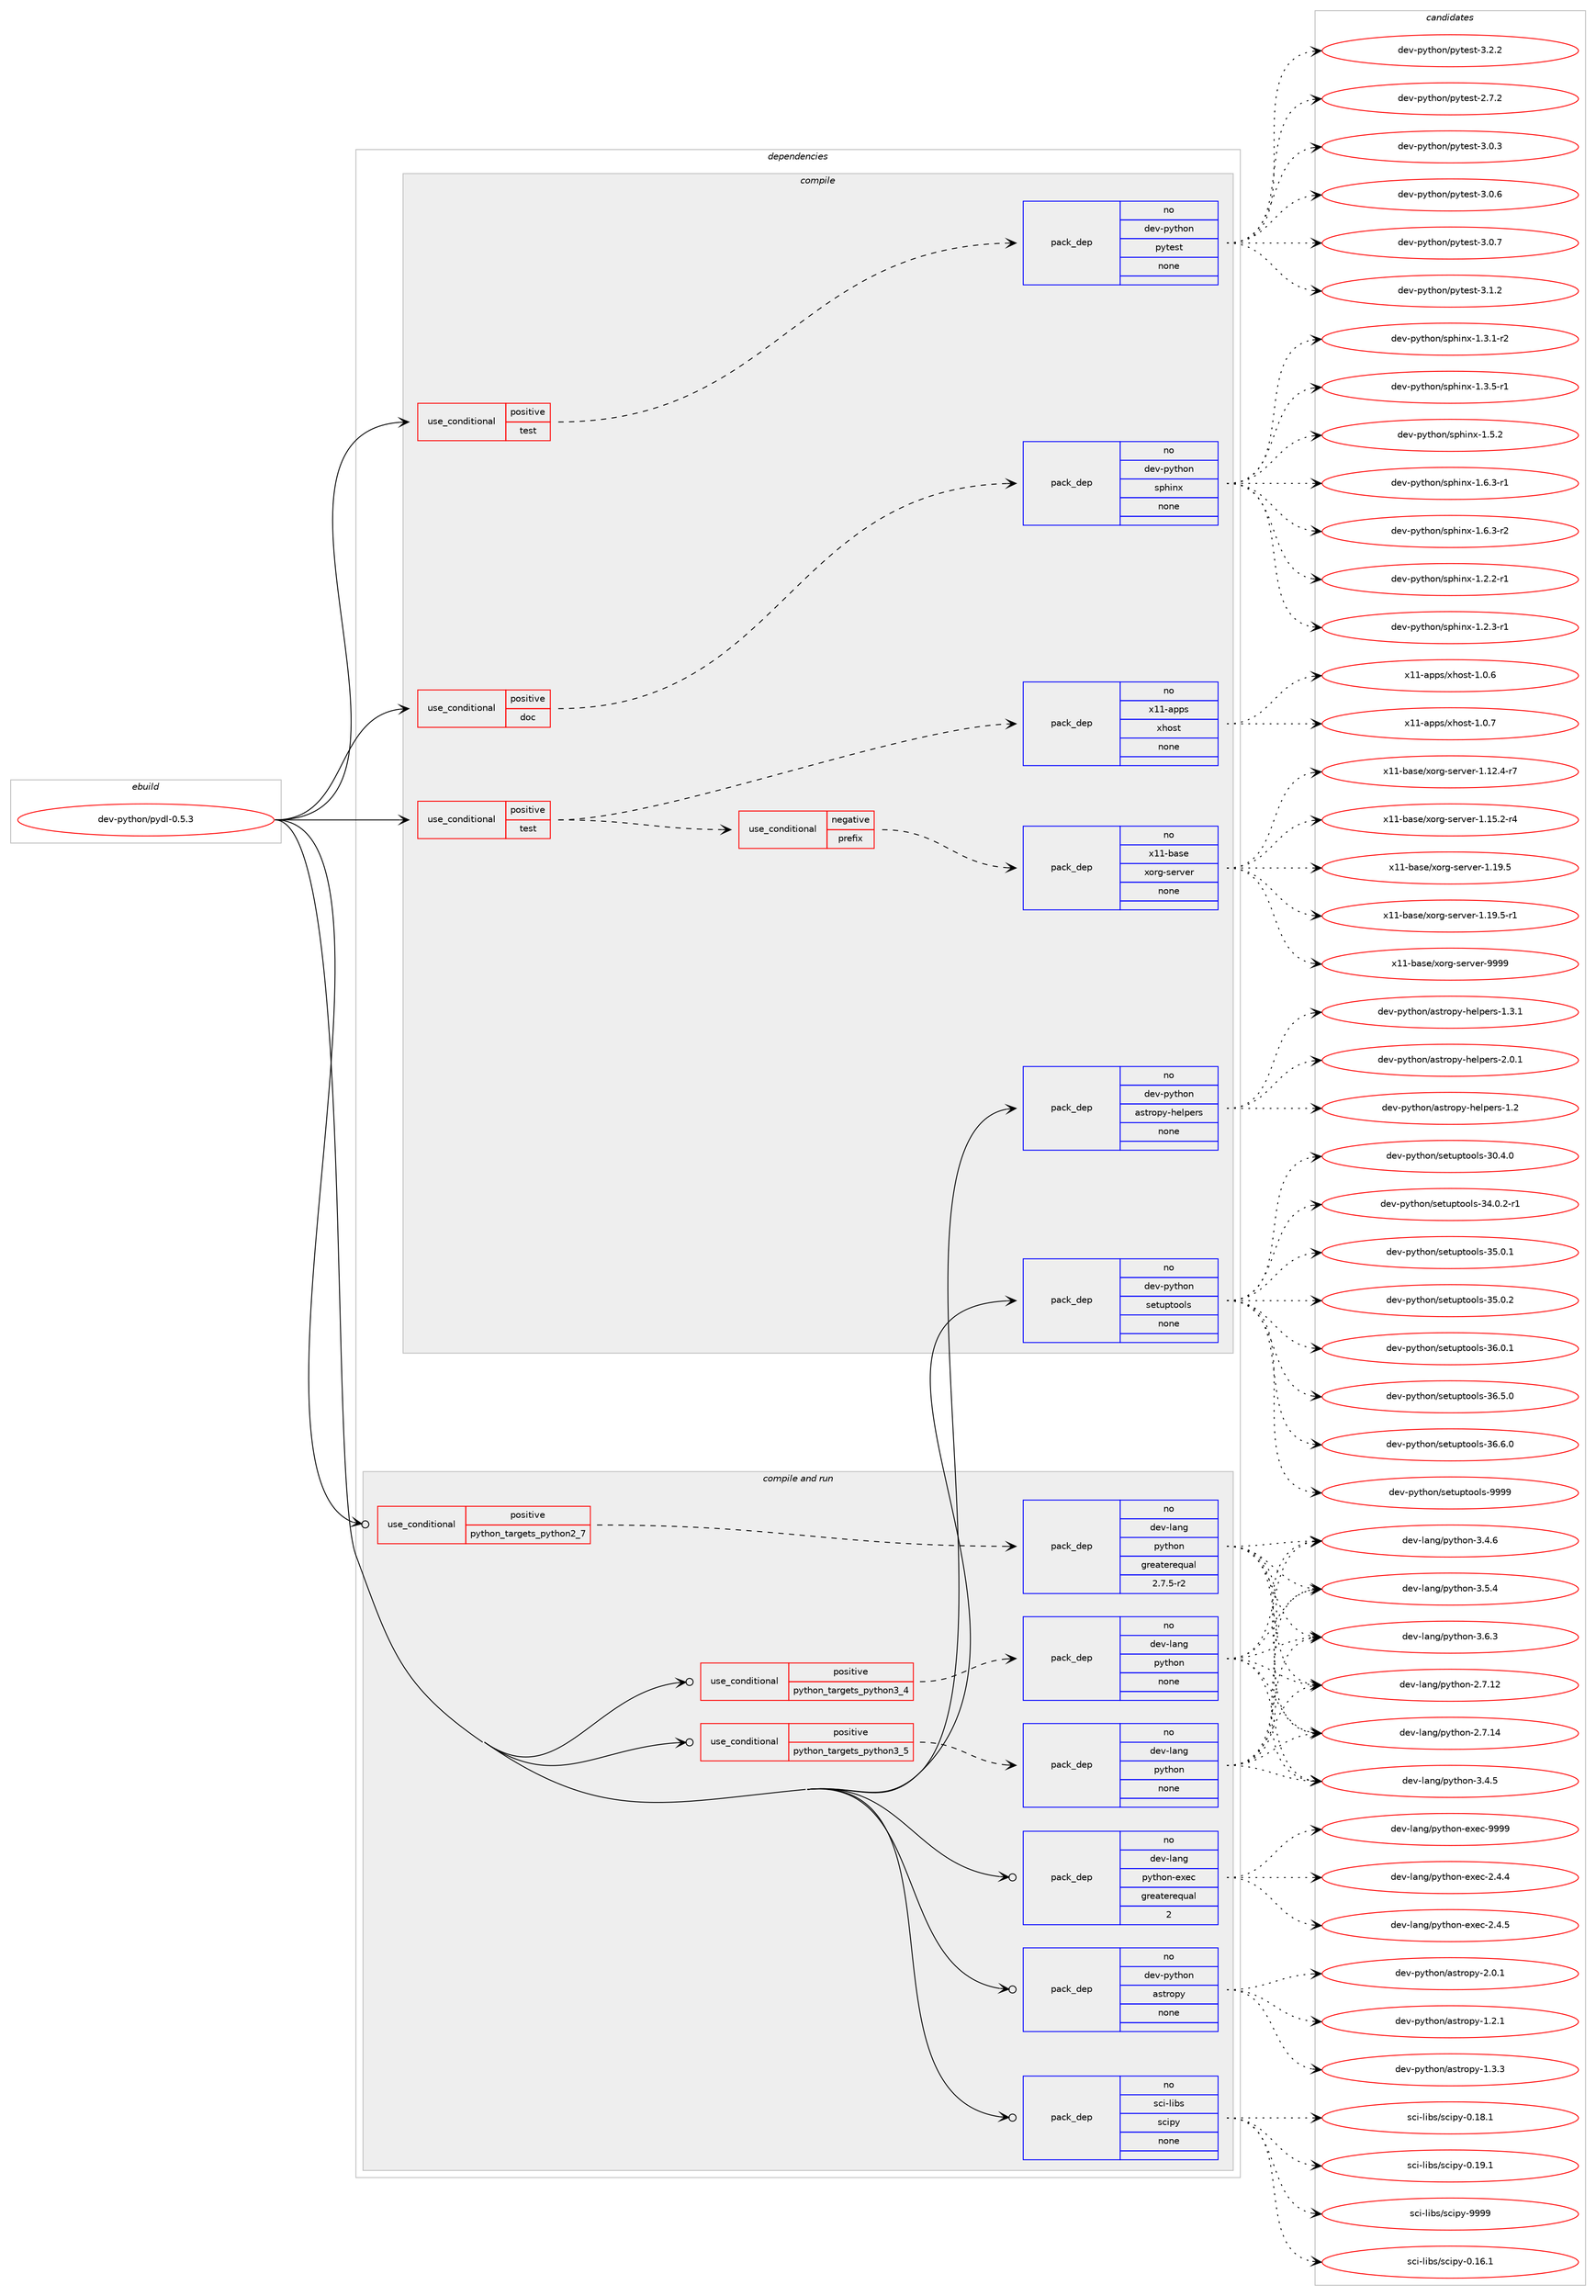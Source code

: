 digraph prolog {

# *************
# Graph options
# *************

newrank=true;
concentrate=true;
compound=true;
graph [rankdir=LR,fontname=Helvetica,fontsize=10,ranksep=1.5];#, ranksep=2.5, nodesep=0.2];
edge  [arrowhead=vee];
node  [fontname=Helvetica,fontsize=10];

# **********
# The ebuild
# **********

subgraph cluster_leftcol {
color=gray;
rank=same;
label=<<i>ebuild</i>>;
id [label="dev-python/pydl-0.5.3", color=red, width=4, href="../dev-python/pydl-0.5.3.svg"];
}

# ****************
# The dependencies
# ****************

subgraph cluster_midcol {
color=gray;
label=<<i>dependencies</i>>;
subgraph cluster_compile {
fillcolor="#eeeeee";
style=filled;
label=<<i>compile</i>>;
subgraph cond38224 {
dependency175766 [label=<<TABLE BORDER="0" CELLBORDER="1" CELLSPACING="0" CELLPADDING="4"><TR><TD ROWSPAN="3" CELLPADDING="10">use_conditional</TD></TR><TR><TD>positive</TD></TR><TR><TD>doc</TD></TR></TABLE>>, shape=none, color=red];
subgraph pack133633 {
dependency175767 [label=<<TABLE BORDER="0" CELLBORDER="1" CELLSPACING="0" CELLPADDING="4" WIDTH="220"><TR><TD ROWSPAN="6" CELLPADDING="30">pack_dep</TD></TR><TR><TD WIDTH="110">no</TD></TR><TR><TD>dev-python</TD></TR><TR><TD>sphinx</TD></TR><TR><TD>none</TD></TR><TR><TD></TD></TR></TABLE>>, shape=none, color=blue];
}
dependency175766:e -> dependency175767:w [weight=20,style="dashed",arrowhead="vee"];
}
id:e -> dependency175766:w [weight=20,style="solid",arrowhead="vee"];
subgraph cond38225 {
dependency175768 [label=<<TABLE BORDER="0" CELLBORDER="1" CELLSPACING="0" CELLPADDING="4"><TR><TD ROWSPAN="3" CELLPADDING="10">use_conditional</TD></TR><TR><TD>positive</TD></TR><TR><TD>test</TD></TR></TABLE>>, shape=none, color=red];
subgraph cond38226 {
dependency175769 [label=<<TABLE BORDER="0" CELLBORDER="1" CELLSPACING="0" CELLPADDING="4"><TR><TD ROWSPAN="3" CELLPADDING="10">use_conditional</TD></TR><TR><TD>negative</TD></TR><TR><TD>prefix</TD></TR></TABLE>>, shape=none, color=red];
subgraph pack133634 {
dependency175770 [label=<<TABLE BORDER="0" CELLBORDER="1" CELLSPACING="0" CELLPADDING="4" WIDTH="220"><TR><TD ROWSPAN="6" CELLPADDING="30">pack_dep</TD></TR><TR><TD WIDTH="110">no</TD></TR><TR><TD>x11-base</TD></TR><TR><TD>xorg-server</TD></TR><TR><TD>none</TD></TR><TR><TD></TD></TR></TABLE>>, shape=none, color=blue];
}
dependency175769:e -> dependency175770:w [weight=20,style="dashed",arrowhead="vee"];
}
dependency175768:e -> dependency175769:w [weight=20,style="dashed",arrowhead="vee"];
subgraph pack133635 {
dependency175771 [label=<<TABLE BORDER="0" CELLBORDER="1" CELLSPACING="0" CELLPADDING="4" WIDTH="220"><TR><TD ROWSPAN="6" CELLPADDING="30">pack_dep</TD></TR><TR><TD WIDTH="110">no</TD></TR><TR><TD>x11-apps</TD></TR><TR><TD>xhost</TD></TR><TR><TD>none</TD></TR><TR><TD></TD></TR></TABLE>>, shape=none, color=blue];
}
dependency175768:e -> dependency175771:w [weight=20,style="dashed",arrowhead="vee"];
}
id:e -> dependency175768:w [weight=20,style="solid",arrowhead="vee"];
subgraph cond38227 {
dependency175772 [label=<<TABLE BORDER="0" CELLBORDER="1" CELLSPACING="0" CELLPADDING="4"><TR><TD ROWSPAN="3" CELLPADDING="10">use_conditional</TD></TR><TR><TD>positive</TD></TR><TR><TD>test</TD></TR></TABLE>>, shape=none, color=red];
subgraph pack133636 {
dependency175773 [label=<<TABLE BORDER="0" CELLBORDER="1" CELLSPACING="0" CELLPADDING="4" WIDTH="220"><TR><TD ROWSPAN="6" CELLPADDING="30">pack_dep</TD></TR><TR><TD WIDTH="110">no</TD></TR><TR><TD>dev-python</TD></TR><TR><TD>pytest</TD></TR><TR><TD>none</TD></TR><TR><TD></TD></TR></TABLE>>, shape=none, color=blue];
}
dependency175772:e -> dependency175773:w [weight=20,style="dashed",arrowhead="vee"];
}
id:e -> dependency175772:w [weight=20,style="solid",arrowhead="vee"];
subgraph pack133637 {
dependency175774 [label=<<TABLE BORDER="0" CELLBORDER="1" CELLSPACING="0" CELLPADDING="4" WIDTH="220"><TR><TD ROWSPAN="6" CELLPADDING="30">pack_dep</TD></TR><TR><TD WIDTH="110">no</TD></TR><TR><TD>dev-python</TD></TR><TR><TD>astropy-helpers</TD></TR><TR><TD>none</TD></TR><TR><TD></TD></TR></TABLE>>, shape=none, color=blue];
}
id:e -> dependency175774:w [weight=20,style="solid",arrowhead="vee"];
subgraph pack133638 {
dependency175775 [label=<<TABLE BORDER="0" CELLBORDER="1" CELLSPACING="0" CELLPADDING="4" WIDTH="220"><TR><TD ROWSPAN="6" CELLPADDING="30">pack_dep</TD></TR><TR><TD WIDTH="110">no</TD></TR><TR><TD>dev-python</TD></TR><TR><TD>setuptools</TD></TR><TR><TD>none</TD></TR><TR><TD></TD></TR></TABLE>>, shape=none, color=blue];
}
id:e -> dependency175775:w [weight=20,style="solid",arrowhead="vee"];
}
subgraph cluster_compileandrun {
fillcolor="#eeeeee";
style=filled;
label=<<i>compile and run</i>>;
subgraph cond38228 {
dependency175776 [label=<<TABLE BORDER="0" CELLBORDER="1" CELLSPACING="0" CELLPADDING="4"><TR><TD ROWSPAN="3" CELLPADDING="10">use_conditional</TD></TR><TR><TD>positive</TD></TR><TR><TD>python_targets_python2_7</TD></TR></TABLE>>, shape=none, color=red];
subgraph pack133639 {
dependency175777 [label=<<TABLE BORDER="0" CELLBORDER="1" CELLSPACING="0" CELLPADDING="4" WIDTH="220"><TR><TD ROWSPAN="6" CELLPADDING="30">pack_dep</TD></TR><TR><TD WIDTH="110">no</TD></TR><TR><TD>dev-lang</TD></TR><TR><TD>python</TD></TR><TR><TD>greaterequal</TD></TR><TR><TD>2.7.5-r2</TD></TR></TABLE>>, shape=none, color=blue];
}
dependency175776:e -> dependency175777:w [weight=20,style="dashed",arrowhead="vee"];
}
id:e -> dependency175776:w [weight=20,style="solid",arrowhead="odotvee"];
subgraph cond38229 {
dependency175778 [label=<<TABLE BORDER="0" CELLBORDER="1" CELLSPACING="0" CELLPADDING="4"><TR><TD ROWSPAN="3" CELLPADDING="10">use_conditional</TD></TR><TR><TD>positive</TD></TR><TR><TD>python_targets_python3_4</TD></TR></TABLE>>, shape=none, color=red];
subgraph pack133640 {
dependency175779 [label=<<TABLE BORDER="0" CELLBORDER="1" CELLSPACING="0" CELLPADDING="4" WIDTH="220"><TR><TD ROWSPAN="6" CELLPADDING="30">pack_dep</TD></TR><TR><TD WIDTH="110">no</TD></TR><TR><TD>dev-lang</TD></TR><TR><TD>python</TD></TR><TR><TD>none</TD></TR><TR><TD></TD></TR></TABLE>>, shape=none, color=blue];
}
dependency175778:e -> dependency175779:w [weight=20,style="dashed",arrowhead="vee"];
}
id:e -> dependency175778:w [weight=20,style="solid",arrowhead="odotvee"];
subgraph cond38230 {
dependency175780 [label=<<TABLE BORDER="0" CELLBORDER="1" CELLSPACING="0" CELLPADDING="4"><TR><TD ROWSPAN="3" CELLPADDING="10">use_conditional</TD></TR><TR><TD>positive</TD></TR><TR><TD>python_targets_python3_5</TD></TR></TABLE>>, shape=none, color=red];
subgraph pack133641 {
dependency175781 [label=<<TABLE BORDER="0" CELLBORDER="1" CELLSPACING="0" CELLPADDING="4" WIDTH="220"><TR><TD ROWSPAN="6" CELLPADDING="30">pack_dep</TD></TR><TR><TD WIDTH="110">no</TD></TR><TR><TD>dev-lang</TD></TR><TR><TD>python</TD></TR><TR><TD>none</TD></TR><TR><TD></TD></TR></TABLE>>, shape=none, color=blue];
}
dependency175780:e -> dependency175781:w [weight=20,style="dashed",arrowhead="vee"];
}
id:e -> dependency175780:w [weight=20,style="solid",arrowhead="odotvee"];
subgraph pack133642 {
dependency175782 [label=<<TABLE BORDER="0" CELLBORDER="1" CELLSPACING="0" CELLPADDING="4" WIDTH="220"><TR><TD ROWSPAN="6" CELLPADDING="30">pack_dep</TD></TR><TR><TD WIDTH="110">no</TD></TR><TR><TD>dev-lang</TD></TR><TR><TD>python-exec</TD></TR><TR><TD>greaterequal</TD></TR><TR><TD>2</TD></TR></TABLE>>, shape=none, color=blue];
}
id:e -> dependency175782:w [weight=20,style="solid",arrowhead="odotvee"];
subgraph pack133643 {
dependency175783 [label=<<TABLE BORDER="0" CELLBORDER="1" CELLSPACING="0" CELLPADDING="4" WIDTH="220"><TR><TD ROWSPAN="6" CELLPADDING="30">pack_dep</TD></TR><TR><TD WIDTH="110">no</TD></TR><TR><TD>dev-python</TD></TR><TR><TD>astropy</TD></TR><TR><TD>none</TD></TR><TR><TD></TD></TR></TABLE>>, shape=none, color=blue];
}
id:e -> dependency175783:w [weight=20,style="solid",arrowhead="odotvee"];
subgraph pack133644 {
dependency175784 [label=<<TABLE BORDER="0" CELLBORDER="1" CELLSPACING="0" CELLPADDING="4" WIDTH="220"><TR><TD ROWSPAN="6" CELLPADDING="30">pack_dep</TD></TR><TR><TD WIDTH="110">no</TD></TR><TR><TD>sci-libs</TD></TR><TR><TD>scipy</TD></TR><TR><TD>none</TD></TR><TR><TD></TD></TR></TABLE>>, shape=none, color=blue];
}
id:e -> dependency175784:w [weight=20,style="solid",arrowhead="odotvee"];
}
subgraph cluster_run {
fillcolor="#eeeeee";
style=filled;
label=<<i>run</i>>;
}
}

# **************
# The candidates
# **************

subgraph cluster_choices {
rank=same;
color=gray;
label=<<i>candidates</i>>;

subgraph choice133633 {
color=black;
nodesep=1;
choice10010111845112121116104111110471151121041051101204549465046504511449 [label="dev-python/sphinx-1.2.2-r1", color=red, width=4,href="../dev-python/sphinx-1.2.2-r1.svg"];
choice10010111845112121116104111110471151121041051101204549465046514511449 [label="dev-python/sphinx-1.2.3-r1", color=red, width=4,href="../dev-python/sphinx-1.2.3-r1.svg"];
choice10010111845112121116104111110471151121041051101204549465146494511450 [label="dev-python/sphinx-1.3.1-r2", color=red, width=4,href="../dev-python/sphinx-1.3.1-r2.svg"];
choice10010111845112121116104111110471151121041051101204549465146534511449 [label="dev-python/sphinx-1.3.5-r1", color=red, width=4,href="../dev-python/sphinx-1.3.5-r1.svg"];
choice1001011184511212111610411111047115112104105110120454946534650 [label="dev-python/sphinx-1.5.2", color=red, width=4,href="../dev-python/sphinx-1.5.2.svg"];
choice10010111845112121116104111110471151121041051101204549465446514511449 [label="dev-python/sphinx-1.6.3-r1", color=red, width=4,href="../dev-python/sphinx-1.6.3-r1.svg"];
choice10010111845112121116104111110471151121041051101204549465446514511450 [label="dev-python/sphinx-1.6.3-r2", color=red, width=4,href="../dev-python/sphinx-1.6.3-r2.svg"];
dependency175767:e -> choice10010111845112121116104111110471151121041051101204549465046504511449:w [style=dotted,weight="100"];
dependency175767:e -> choice10010111845112121116104111110471151121041051101204549465046514511449:w [style=dotted,weight="100"];
dependency175767:e -> choice10010111845112121116104111110471151121041051101204549465146494511450:w [style=dotted,weight="100"];
dependency175767:e -> choice10010111845112121116104111110471151121041051101204549465146534511449:w [style=dotted,weight="100"];
dependency175767:e -> choice1001011184511212111610411111047115112104105110120454946534650:w [style=dotted,weight="100"];
dependency175767:e -> choice10010111845112121116104111110471151121041051101204549465446514511449:w [style=dotted,weight="100"];
dependency175767:e -> choice10010111845112121116104111110471151121041051101204549465446514511450:w [style=dotted,weight="100"];
}
subgraph choice133634 {
color=black;
nodesep=1;
choice12049494598971151014712011111410345115101114118101114454946495046524511455 [label="x11-base/xorg-server-1.12.4-r7", color=red, width=4,href="../x11-base/xorg-server-1.12.4-r7.svg"];
choice12049494598971151014712011111410345115101114118101114454946495346504511452 [label="x11-base/xorg-server-1.15.2-r4", color=red, width=4,href="../x11-base/xorg-server-1.15.2-r4.svg"];
choice1204949459897115101471201111141034511510111411810111445494649574653 [label="x11-base/xorg-server-1.19.5", color=red, width=4,href="../x11-base/xorg-server-1.19.5.svg"];
choice12049494598971151014712011111410345115101114118101114454946495746534511449 [label="x11-base/xorg-server-1.19.5-r1", color=red, width=4,href="../x11-base/xorg-server-1.19.5-r1.svg"];
choice120494945989711510147120111114103451151011141181011144557575757 [label="x11-base/xorg-server-9999", color=red, width=4,href="../x11-base/xorg-server-9999.svg"];
dependency175770:e -> choice12049494598971151014712011111410345115101114118101114454946495046524511455:w [style=dotted,weight="100"];
dependency175770:e -> choice12049494598971151014712011111410345115101114118101114454946495346504511452:w [style=dotted,weight="100"];
dependency175770:e -> choice1204949459897115101471201111141034511510111411810111445494649574653:w [style=dotted,weight="100"];
dependency175770:e -> choice12049494598971151014712011111410345115101114118101114454946495746534511449:w [style=dotted,weight="100"];
dependency175770:e -> choice120494945989711510147120111114103451151011141181011144557575757:w [style=dotted,weight="100"];
}
subgraph choice133635 {
color=black;
nodesep=1;
choice1204949459711211211547120104111115116454946484654 [label="x11-apps/xhost-1.0.6", color=red, width=4,href="../x11-apps/xhost-1.0.6.svg"];
choice1204949459711211211547120104111115116454946484655 [label="x11-apps/xhost-1.0.7", color=red, width=4,href="../x11-apps/xhost-1.0.7.svg"];
dependency175771:e -> choice1204949459711211211547120104111115116454946484654:w [style=dotted,weight="100"];
dependency175771:e -> choice1204949459711211211547120104111115116454946484655:w [style=dotted,weight="100"];
}
subgraph choice133636 {
color=black;
nodesep=1;
choice1001011184511212111610411111047112121116101115116455046554650 [label="dev-python/pytest-2.7.2", color=red, width=4,href="../dev-python/pytest-2.7.2.svg"];
choice1001011184511212111610411111047112121116101115116455146484651 [label="dev-python/pytest-3.0.3", color=red, width=4,href="../dev-python/pytest-3.0.3.svg"];
choice1001011184511212111610411111047112121116101115116455146484654 [label="dev-python/pytest-3.0.6", color=red, width=4,href="../dev-python/pytest-3.0.6.svg"];
choice1001011184511212111610411111047112121116101115116455146484655 [label="dev-python/pytest-3.0.7", color=red, width=4,href="../dev-python/pytest-3.0.7.svg"];
choice1001011184511212111610411111047112121116101115116455146494650 [label="dev-python/pytest-3.1.2", color=red, width=4,href="../dev-python/pytest-3.1.2.svg"];
choice1001011184511212111610411111047112121116101115116455146504650 [label="dev-python/pytest-3.2.2", color=red, width=4,href="../dev-python/pytest-3.2.2.svg"];
dependency175773:e -> choice1001011184511212111610411111047112121116101115116455046554650:w [style=dotted,weight="100"];
dependency175773:e -> choice1001011184511212111610411111047112121116101115116455146484651:w [style=dotted,weight="100"];
dependency175773:e -> choice1001011184511212111610411111047112121116101115116455146484654:w [style=dotted,weight="100"];
dependency175773:e -> choice1001011184511212111610411111047112121116101115116455146484655:w [style=dotted,weight="100"];
dependency175773:e -> choice1001011184511212111610411111047112121116101115116455146494650:w [style=dotted,weight="100"];
dependency175773:e -> choice1001011184511212111610411111047112121116101115116455146504650:w [style=dotted,weight="100"];
}
subgraph choice133637 {
color=black;
nodesep=1;
choice1001011184511212111610411111047971151161141111121214510410110811210111411545494650 [label="dev-python/astropy-helpers-1.2", color=red, width=4,href="../dev-python/astropy-helpers-1.2.svg"];
choice10010111845112121116104111110479711511611411111212145104101108112101114115454946514649 [label="dev-python/astropy-helpers-1.3.1", color=red, width=4,href="../dev-python/astropy-helpers-1.3.1.svg"];
choice10010111845112121116104111110479711511611411111212145104101108112101114115455046484649 [label="dev-python/astropy-helpers-2.0.1", color=red, width=4,href="../dev-python/astropy-helpers-2.0.1.svg"];
dependency175774:e -> choice1001011184511212111610411111047971151161141111121214510410110811210111411545494650:w [style=dotted,weight="100"];
dependency175774:e -> choice10010111845112121116104111110479711511611411111212145104101108112101114115454946514649:w [style=dotted,weight="100"];
dependency175774:e -> choice10010111845112121116104111110479711511611411111212145104101108112101114115455046484649:w [style=dotted,weight="100"];
}
subgraph choice133638 {
color=black;
nodesep=1;
choice100101118451121211161041111104711510111611711211611111110811545514846524648 [label="dev-python/setuptools-30.4.0", color=red, width=4,href="../dev-python/setuptools-30.4.0.svg"];
choice1001011184511212111610411111047115101116117112116111111108115455152464846504511449 [label="dev-python/setuptools-34.0.2-r1", color=red, width=4,href="../dev-python/setuptools-34.0.2-r1.svg"];
choice100101118451121211161041111104711510111611711211611111110811545515346484649 [label="dev-python/setuptools-35.0.1", color=red, width=4,href="../dev-python/setuptools-35.0.1.svg"];
choice100101118451121211161041111104711510111611711211611111110811545515346484650 [label="dev-python/setuptools-35.0.2", color=red, width=4,href="../dev-python/setuptools-35.0.2.svg"];
choice100101118451121211161041111104711510111611711211611111110811545515446484649 [label="dev-python/setuptools-36.0.1", color=red, width=4,href="../dev-python/setuptools-36.0.1.svg"];
choice100101118451121211161041111104711510111611711211611111110811545515446534648 [label="dev-python/setuptools-36.5.0", color=red, width=4,href="../dev-python/setuptools-36.5.0.svg"];
choice100101118451121211161041111104711510111611711211611111110811545515446544648 [label="dev-python/setuptools-36.6.0", color=red, width=4,href="../dev-python/setuptools-36.6.0.svg"];
choice10010111845112121116104111110471151011161171121161111111081154557575757 [label="dev-python/setuptools-9999", color=red, width=4,href="../dev-python/setuptools-9999.svg"];
dependency175775:e -> choice100101118451121211161041111104711510111611711211611111110811545514846524648:w [style=dotted,weight="100"];
dependency175775:e -> choice1001011184511212111610411111047115101116117112116111111108115455152464846504511449:w [style=dotted,weight="100"];
dependency175775:e -> choice100101118451121211161041111104711510111611711211611111110811545515346484649:w [style=dotted,weight="100"];
dependency175775:e -> choice100101118451121211161041111104711510111611711211611111110811545515346484650:w [style=dotted,weight="100"];
dependency175775:e -> choice100101118451121211161041111104711510111611711211611111110811545515446484649:w [style=dotted,weight="100"];
dependency175775:e -> choice100101118451121211161041111104711510111611711211611111110811545515446534648:w [style=dotted,weight="100"];
dependency175775:e -> choice100101118451121211161041111104711510111611711211611111110811545515446544648:w [style=dotted,weight="100"];
dependency175775:e -> choice10010111845112121116104111110471151011161171121161111111081154557575757:w [style=dotted,weight="100"];
}
subgraph choice133639 {
color=black;
nodesep=1;
choice10010111845108971101034711212111610411111045504655464950 [label="dev-lang/python-2.7.12", color=red, width=4,href="../dev-lang/python-2.7.12.svg"];
choice10010111845108971101034711212111610411111045504655464952 [label="dev-lang/python-2.7.14", color=red, width=4,href="../dev-lang/python-2.7.14.svg"];
choice100101118451089711010347112121116104111110455146524653 [label="dev-lang/python-3.4.5", color=red, width=4,href="../dev-lang/python-3.4.5.svg"];
choice100101118451089711010347112121116104111110455146524654 [label="dev-lang/python-3.4.6", color=red, width=4,href="../dev-lang/python-3.4.6.svg"];
choice100101118451089711010347112121116104111110455146534652 [label="dev-lang/python-3.5.4", color=red, width=4,href="../dev-lang/python-3.5.4.svg"];
choice100101118451089711010347112121116104111110455146544651 [label="dev-lang/python-3.6.3", color=red, width=4,href="../dev-lang/python-3.6.3.svg"];
dependency175777:e -> choice10010111845108971101034711212111610411111045504655464950:w [style=dotted,weight="100"];
dependency175777:e -> choice10010111845108971101034711212111610411111045504655464952:w [style=dotted,weight="100"];
dependency175777:e -> choice100101118451089711010347112121116104111110455146524653:w [style=dotted,weight="100"];
dependency175777:e -> choice100101118451089711010347112121116104111110455146524654:w [style=dotted,weight="100"];
dependency175777:e -> choice100101118451089711010347112121116104111110455146534652:w [style=dotted,weight="100"];
dependency175777:e -> choice100101118451089711010347112121116104111110455146544651:w [style=dotted,weight="100"];
}
subgraph choice133640 {
color=black;
nodesep=1;
choice10010111845108971101034711212111610411111045504655464950 [label="dev-lang/python-2.7.12", color=red, width=4,href="../dev-lang/python-2.7.12.svg"];
choice10010111845108971101034711212111610411111045504655464952 [label="dev-lang/python-2.7.14", color=red, width=4,href="../dev-lang/python-2.7.14.svg"];
choice100101118451089711010347112121116104111110455146524653 [label="dev-lang/python-3.4.5", color=red, width=4,href="../dev-lang/python-3.4.5.svg"];
choice100101118451089711010347112121116104111110455146524654 [label="dev-lang/python-3.4.6", color=red, width=4,href="../dev-lang/python-3.4.6.svg"];
choice100101118451089711010347112121116104111110455146534652 [label="dev-lang/python-3.5.4", color=red, width=4,href="../dev-lang/python-3.5.4.svg"];
choice100101118451089711010347112121116104111110455146544651 [label="dev-lang/python-3.6.3", color=red, width=4,href="../dev-lang/python-3.6.3.svg"];
dependency175779:e -> choice10010111845108971101034711212111610411111045504655464950:w [style=dotted,weight="100"];
dependency175779:e -> choice10010111845108971101034711212111610411111045504655464952:w [style=dotted,weight="100"];
dependency175779:e -> choice100101118451089711010347112121116104111110455146524653:w [style=dotted,weight="100"];
dependency175779:e -> choice100101118451089711010347112121116104111110455146524654:w [style=dotted,weight="100"];
dependency175779:e -> choice100101118451089711010347112121116104111110455146534652:w [style=dotted,weight="100"];
dependency175779:e -> choice100101118451089711010347112121116104111110455146544651:w [style=dotted,weight="100"];
}
subgraph choice133641 {
color=black;
nodesep=1;
choice10010111845108971101034711212111610411111045504655464950 [label="dev-lang/python-2.7.12", color=red, width=4,href="../dev-lang/python-2.7.12.svg"];
choice10010111845108971101034711212111610411111045504655464952 [label="dev-lang/python-2.7.14", color=red, width=4,href="../dev-lang/python-2.7.14.svg"];
choice100101118451089711010347112121116104111110455146524653 [label="dev-lang/python-3.4.5", color=red, width=4,href="../dev-lang/python-3.4.5.svg"];
choice100101118451089711010347112121116104111110455146524654 [label="dev-lang/python-3.4.6", color=red, width=4,href="../dev-lang/python-3.4.6.svg"];
choice100101118451089711010347112121116104111110455146534652 [label="dev-lang/python-3.5.4", color=red, width=4,href="../dev-lang/python-3.5.4.svg"];
choice100101118451089711010347112121116104111110455146544651 [label="dev-lang/python-3.6.3", color=red, width=4,href="../dev-lang/python-3.6.3.svg"];
dependency175781:e -> choice10010111845108971101034711212111610411111045504655464950:w [style=dotted,weight="100"];
dependency175781:e -> choice10010111845108971101034711212111610411111045504655464952:w [style=dotted,weight="100"];
dependency175781:e -> choice100101118451089711010347112121116104111110455146524653:w [style=dotted,weight="100"];
dependency175781:e -> choice100101118451089711010347112121116104111110455146524654:w [style=dotted,weight="100"];
dependency175781:e -> choice100101118451089711010347112121116104111110455146534652:w [style=dotted,weight="100"];
dependency175781:e -> choice100101118451089711010347112121116104111110455146544651:w [style=dotted,weight="100"];
}
subgraph choice133642 {
color=black;
nodesep=1;
choice1001011184510897110103471121211161041111104510112010199455046524652 [label="dev-lang/python-exec-2.4.4", color=red, width=4,href="../dev-lang/python-exec-2.4.4.svg"];
choice1001011184510897110103471121211161041111104510112010199455046524653 [label="dev-lang/python-exec-2.4.5", color=red, width=4,href="../dev-lang/python-exec-2.4.5.svg"];
choice10010111845108971101034711212111610411111045101120101994557575757 [label="dev-lang/python-exec-9999", color=red, width=4,href="../dev-lang/python-exec-9999.svg"];
dependency175782:e -> choice1001011184510897110103471121211161041111104510112010199455046524652:w [style=dotted,weight="100"];
dependency175782:e -> choice1001011184510897110103471121211161041111104510112010199455046524653:w [style=dotted,weight="100"];
dependency175782:e -> choice10010111845108971101034711212111610411111045101120101994557575757:w [style=dotted,weight="100"];
}
subgraph choice133643 {
color=black;
nodesep=1;
choice100101118451121211161041111104797115116114111112121454946504649 [label="dev-python/astropy-1.2.1", color=red, width=4,href="../dev-python/astropy-1.2.1.svg"];
choice100101118451121211161041111104797115116114111112121454946514651 [label="dev-python/astropy-1.3.3", color=red, width=4,href="../dev-python/astropy-1.3.3.svg"];
choice100101118451121211161041111104797115116114111112121455046484649 [label="dev-python/astropy-2.0.1", color=red, width=4,href="../dev-python/astropy-2.0.1.svg"];
dependency175783:e -> choice100101118451121211161041111104797115116114111112121454946504649:w [style=dotted,weight="100"];
dependency175783:e -> choice100101118451121211161041111104797115116114111112121454946514651:w [style=dotted,weight="100"];
dependency175783:e -> choice100101118451121211161041111104797115116114111112121455046484649:w [style=dotted,weight="100"];
}
subgraph choice133644 {
color=black;
nodesep=1;
choice115991054510810598115471159910511212145484649544649 [label="sci-libs/scipy-0.16.1", color=red, width=4,href="../sci-libs/scipy-0.16.1.svg"];
choice115991054510810598115471159910511212145484649564649 [label="sci-libs/scipy-0.18.1", color=red, width=4,href="../sci-libs/scipy-0.18.1.svg"];
choice115991054510810598115471159910511212145484649574649 [label="sci-libs/scipy-0.19.1", color=red, width=4,href="../sci-libs/scipy-0.19.1.svg"];
choice11599105451081059811547115991051121214557575757 [label="sci-libs/scipy-9999", color=red, width=4,href="../sci-libs/scipy-9999.svg"];
dependency175784:e -> choice115991054510810598115471159910511212145484649544649:w [style=dotted,weight="100"];
dependency175784:e -> choice115991054510810598115471159910511212145484649564649:w [style=dotted,weight="100"];
dependency175784:e -> choice115991054510810598115471159910511212145484649574649:w [style=dotted,weight="100"];
dependency175784:e -> choice11599105451081059811547115991051121214557575757:w [style=dotted,weight="100"];
}
}

}
